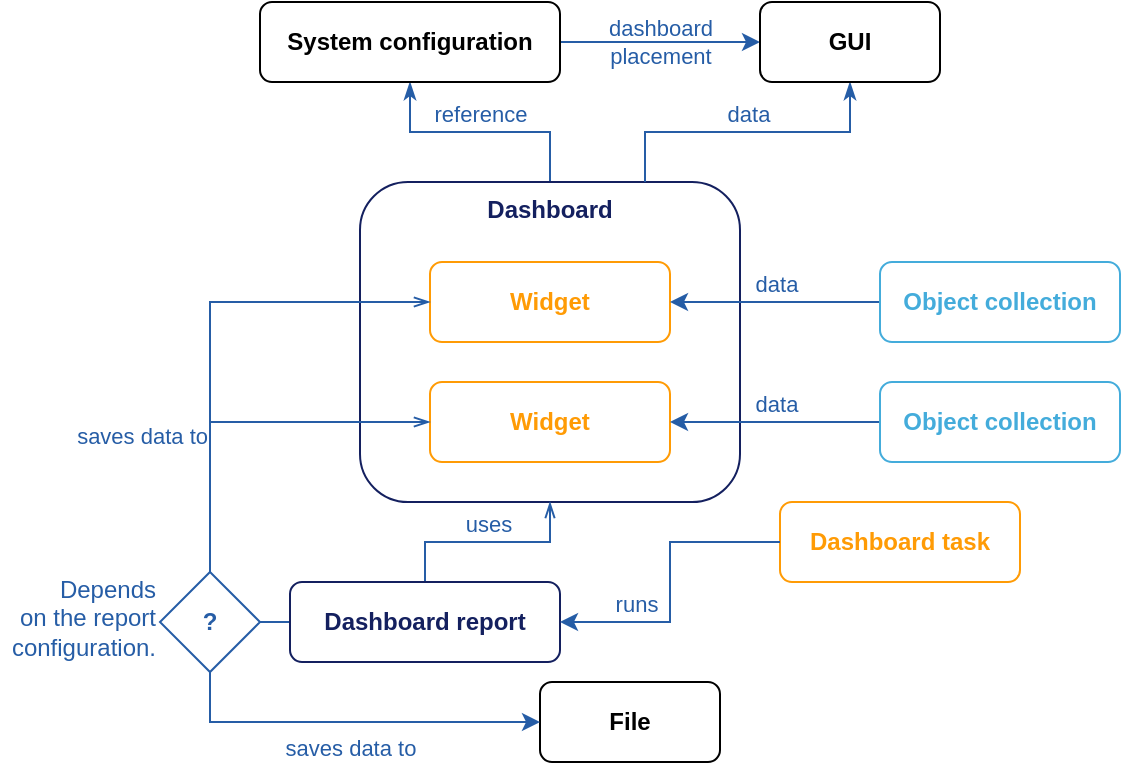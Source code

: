 <mxfile version="28.2.0">
  <diagram name="Page-1" id="-UHMWZQYqAhrEeP4hBU8">
    <mxGraphModel dx="759" dy="834" grid="1" gridSize="10" guides="1" tooltips="1" connect="1" arrows="1" fold="1" page="1" pageScale="1" pageWidth="850" pageHeight="1100" math="0" shadow="0">
      <root>
        <mxCell id="0" />
        <mxCell id="1" parent="0" />
        <mxCell id="p5eqTS1NqwvMsP7TeZo_-11" value="reference" style="edgeStyle=orthogonalEdgeStyle;curved=0;rounded=0;html=1;exitX=0.5;exitY=0;exitDx=0;exitDy=0;entryX=0.5;entryY=1;entryDx=0;entryDy=0;endArrow=classicThin;endFill=1;fillColor=#265DA6;strokeColor=#265DA6;labelPosition=center;verticalLabelPosition=top;align=center;verticalAlign=bottom;fontColor=#265DA6;convertToSvg=1;" parent="1" source="p5eqTS1NqwvMsP7TeZo_-2" target="p5eqTS1NqwvMsP7TeZo_-10" edge="1">
          <mxGeometry relative="1" as="geometry" />
        </mxCell>
        <mxCell id="p5eqTS1NqwvMsP7TeZo_-2" value="Dashboard" style="rounded=1;whiteSpace=wrap;html=1;fillColor=#ffffff;fontColor=#14205F;strokeColor=#14205F;fontStyle=1;verticalAlign=top;convertToSvg=1;" parent="1" vertex="1">
          <mxGeometry x="310" y="330" width="190" height="160" as="geometry" />
        </mxCell>
        <mxCell id="p5eqTS1NqwvMsP7TeZo_-3" value="Widget" style="rounded=1;whiteSpace=wrap;html=1;fillColor=#ffffff;fontColor=#FF9B05;strokeColor=#FF9B05;fontStyle=1;convertToSvg=1;" parent="1" vertex="1">
          <mxGeometry x="345" y="370" width="120" height="40" as="geometry" />
        </mxCell>
        <mxCell id="p5eqTS1NqwvMsP7TeZo_-5" value="Widget" style="rounded=1;whiteSpace=wrap;html=1;fillColor=#ffffff;fontColor=#FF9B05;strokeColor=#FF9B05;fontStyle=1;convertToSvg=1;" parent="1" vertex="1">
          <mxGeometry x="345" y="430" width="120" height="40" as="geometry" />
        </mxCell>
        <mxCell id="p5eqTS1NqwvMsP7TeZo_-8" value="data" style="edgeStyle=orthogonalEdgeStyle;curved=0;rounded=0;html=1;exitX=0;exitY=0.5;exitDx=0;exitDy=0;entryX=1;entryY=0.5;entryDx=0;entryDy=0;endArrow=classic;fillColor=#265DA6;strokeColor=#265DA6;endFill=1;labelPosition=center;verticalLabelPosition=top;align=center;verticalAlign=bottom;fontColor=#265DA6;convertToSvg=1;" parent="1" source="p5eqTS1NqwvMsP7TeZo_-6" target="p5eqTS1NqwvMsP7TeZo_-3" edge="1">
          <mxGeometry relative="1" as="geometry" />
        </mxCell>
        <mxCell id="p5eqTS1NqwvMsP7TeZo_-6" value="Object collection" style="rounded=1;whiteSpace=wrap;html=1;fillColor=#ffffff;fontColor=#44ACDB;strokeColor=#44ACDB;fontStyle=1;convertToSvg=1;" parent="1" vertex="1">
          <mxGeometry x="570" y="370" width="120" height="40" as="geometry" />
        </mxCell>
        <mxCell id="p5eqTS1NqwvMsP7TeZo_-9" value="data" style="edgeStyle=orthogonalEdgeStyle;curved=0;rounded=0;html=1;exitX=0;exitY=0.5;exitDx=0;exitDy=0;endArrow=classic;fillColor=#265DA6;strokeColor=#265DA6;endFill=1;labelPosition=center;verticalLabelPosition=top;align=center;verticalAlign=bottom;fontColor=#265DA6;convertToSvg=1;" parent="1" source="p5eqTS1NqwvMsP7TeZo_-7" target="p5eqTS1NqwvMsP7TeZo_-5" edge="1">
          <mxGeometry relative="1" as="geometry" />
        </mxCell>
        <mxCell id="p5eqTS1NqwvMsP7TeZo_-7" value="Object collection" style="rounded=1;whiteSpace=wrap;html=1;fillColor=#ffffff;fontColor=#44ACDB;strokeColor=#44ACDB;fontStyle=1;convertToSvg=1;" parent="1" vertex="1">
          <mxGeometry x="570" y="430" width="120" height="40" as="geometry" />
        </mxCell>
        <mxCell id="p5eqTS1NqwvMsP7TeZo_-13" value="&lt;div&gt;dashboard&lt;/div&gt;&lt;div&gt;placement&lt;/div&gt;" style="edgeStyle=orthogonalEdgeStyle;curved=0;rounded=0;html=1;exitX=1;exitY=0.5;exitDx=0;exitDy=0;entryX=0;entryY=0.5;entryDx=0;entryDy=0;endArrow=classic;fillColor=#265DA6;strokeColor=#265DA6;endFill=1;labelPosition=center;verticalLabelPosition=middle;align=center;verticalAlign=middle;fontColor=#265DA6;labelBackgroundColor=none;convertToSvg=1;" parent="1" source="p5eqTS1NqwvMsP7TeZo_-10" target="p5eqTS1NqwvMsP7TeZo_-12" edge="1">
          <mxGeometry x="0.004" relative="1" as="geometry">
            <mxPoint as="offset" />
          </mxGeometry>
        </mxCell>
        <mxCell id="p5eqTS1NqwvMsP7TeZo_-10" value="System configuration" style="rounded=1;whiteSpace=wrap;html=1;fontStyle=1;convertToSvg=1;" parent="1" vertex="1">
          <mxGeometry x="260" y="240" width="150" height="40" as="geometry" />
        </mxCell>
        <mxCell id="p2tRuxkkve7TmPgGVvgQ-14" value="data" style="edgeStyle=orthogonalEdgeStyle;curved=0;rounded=0;html=1;exitX=0.5;exitY=1;exitDx=0;exitDy=0;entryX=0.75;entryY=0;entryDx=0;entryDy=0;endArrow=none;startArrow=classicThin;startFill=1;endFill=0;labelPosition=center;verticalLabelPosition=top;align=center;verticalAlign=bottom;fillColor=#265DA6;strokeColor=#265DA6;fontColor=#265DA6;convertToSvg=1;" edge="1" parent="1" source="p5eqTS1NqwvMsP7TeZo_-12" target="p5eqTS1NqwvMsP7TeZo_-2">
          <mxGeometry relative="1" as="geometry" />
        </mxCell>
        <mxCell id="p5eqTS1NqwvMsP7TeZo_-12" value="GUI" style="rounded=1;whiteSpace=wrap;html=1;fontStyle=1;convertToSvg=1;" parent="1" vertex="1">
          <mxGeometry x="510" y="240" width="90" height="40" as="geometry" />
        </mxCell>
        <mxCell id="p2tRuxkkve7TmPgGVvgQ-2" value="uses" style="edgeStyle=orthogonalEdgeStyle;curved=0;rounded=0;html=1;exitX=0.5;exitY=0;exitDx=0;exitDy=0;entryX=0.5;entryY=1;entryDx=0;entryDy=0;endArrow=openThin;fillColor=#265DA6;strokeColor=#265DA6;labelPosition=center;verticalLabelPosition=top;align=center;verticalAlign=bottom;fontColor=#265DA6;convertToSvg=1;" edge="1" parent="1" source="p2tRuxkkve7TmPgGVvgQ-1" target="p5eqTS1NqwvMsP7TeZo_-2">
          <mxGeometry relative="1" as="geometry" />
        </mxCell>
        <mxCell id="p2tRuxkkve7TmPgGVvgQ-17" style="edgeStyle=orthogonalEdgeStyle;curved=0;rounded=0;html=1;exitX=0;exitY=0.5;exitDx=0;exitDy=0;entryX=1;entryY=0.5;entryDx=0;entryDy=0;endArrow=none;endFill=0;fillColor=#265DA6;strokeColor=#265DA6;" edge="1" parent="1" source="p2tRuxkkve7TmPgGVvgQ-1" target="p2tRuxkkve7TmPgGVvgQ-16">
          <mxGeometry relative="1" as="geometry" />
        </mxCell>
        <mxCell id="p2tRuxkkve7TmPgGVvgQ-1" value="Dashboard report" style="rounded=1;whiteSpace=wrap;html=1;fillColor=#ffffff;fontColor=#14205F;strokeColor=#14205F;fontStyle=1;convertToSvg=1;" vertex="1" parent="1">
          <mxGeometry x="275" y="530" width="135" height="40" as="geometry" />
        </mxCell>
        <mxCell id="p2tRuxkkve7TmPgGVvgQ-5" value="Dashboard task" style="rounded=1;whiteSpace=wrap;html=1;fillColor=#ffffff;fontColor=#FF9B05;strokeColor=#FF9B05;fontStyle=1;convertToSvg=1;" vertex="1" parent="1">
          <mxGeometry x="520" y="490" width="120" height="40" as="geometry" />
        </mxCell>
        <mxCell id="p2tRuxkkve7TmPgGVvgQ-7" value="runs" style="edgeStyle=orthogonalEdgeStyle;curved=0;rounded=0;html=1;exitX=0;exitY=0.5;exitDx=0;exitDy=0;endArrow=classic;fillColor=#265DA6;strokeColor=#265DA6;endFill=1;labelPosition=center;verticalLabelPosition=top;align=center;verticalAlign=bottom;fontColor=#265DA6;convertToSvg=1;entryX=1;entryY=0.5;entryDx=0;entryDy=0;" edge="1" parent="1" source="p2tRuxkkve7TmPgGVvgQ-5" target="p2tRuxkkve7TmPgGVvgQ-1">
          <mxGeometry x="0.5" relative="1" as="geometry">
            <mxPoint x="580" y="460" as="sourcePoint" />
            <mxPoint x="475" y="460" as="targetPoint" />
            <mxPoint as="offset" />
          </mxGeometry>
        </mxCell>
        <mxCell id="p2tRuxkkve7TmPgGVvgQ-8" value="File" style="rounded=1;whiteSpace=wrap;html=1;fontStyle=1;convertToSvg=1;" vertex="1" parent="1">
          <mxGeometry x="400" y="580" width="90" height="40" as="geometry" />
        </mxCell>
        <mxCell id="p2tRuxkkve7TmPgGVvgQ-9" value="saves data to" style="edgeStyle=orthogonalEdgeStyle;curved=0;rounded=0;html=1;exitX=0.5;exitY=1;exitDx=0;exitDy=0;endArrow=classic;fillColor=#265DA6;strokeColor=#265DA6;endFill=1;labelPosition=center;verticalLabelPosition=bottom;align=center;verticalAlign=top;fontColor=#265DA6;convertToSvg=1;entryX=0;entryY=0.5;entryDx=0;entryDy=0;" edge="1" parent="1" source="p2tRuxkkve7TmPgGVvgQ-16" target="p2tRuxkkve7TmPgGVvgQ-8">
          <mxGeometry relative="1" as="geometry">
            <mxPoint x="475" y="560" as="sourcePoint" />
            <mxPoint x="420" y="560" as="targetPoint" />
          </mxGeometry>
        </mxCell>
        <mxCell id="p2tRuxkkve7TmPgGVvgQ-4" value="saves data to" style="edgeStyle=orthogonalEdgeStyle;curved=0;rounded=0;html=1;exitX=0.5;exitY=0;exitDx=0;exitDy=0;entryX=0;entryY=0.5;entryDx=0;entryDy=0;endArrow=openThin;labelPosition=left;verticalLabelPosition=middle;align=right;verticalAlign=middle;fontColor=#265DA6;fillColor=#265DA6;strokeColor=#265DA6;spacingLeft=-17;convertToSvg=1;labelBackgroundColor=default;" edge="1" parent="1" source="p2tRuxkkve7TmPgGVvgQ-16" target="p5eqTS1NqwvMsP7TeZo_-3">
          <mxGeometry x="-0.44" relative="1" as="geometry">
            <mxPoint x="260" y="620" as="sourcePoint" />
            <mxPoint x="330" y="530" as="targetPoint" />
            <mxPoint as="offset" />
          </mxGeometry>
        </mxCell>
        <mxCell id="p2tRuxkkve7TmPgGVvgQ-3" value="" style="edgeStyle=orthogonalEdgeStyle;curved=0;rounded=0;html=1;exitX=0.5;exitY=0;exitDx=0;exitDy=0;entryX=0;entryY=0.5;entryDx=0;entryDy=0;endArrow=openThin;labelPosition=center;verticalLabelPosition=top;align=center;verticalAlign=bottom;fontColor=#265DA6;fillColor=#265DA6;strokeColor=#265DA6;convertToSvg=1;" edge="1" parent="1" source="p2tRuxkkve7TmPgGVvgQ-16" target="p5eqTS1NqwvMsP7TeZo_-5">
          <mxGeometry relative="1" as="geometry" />
        </mxCell>
        <mxCell id="p2tRuxkkve7TmPgGVvgQ-16" value="?" style="rhombus;whiteSpace=wrap;html=1;fontStyle=1;fillColor=#ffffff;fontColor=#265DA6;strokeColor=#265DA6;" vertex="1" parent="1">
          <mxGeometry x="210" y="525" width="50" height="50" as="geometry" />
        </mxCell>
        <mxCell id="p2tRuxkkve7TmPgGVvgQ-21" value="&lt;div&gt;Depends&lt;/div&gt;&lt;div&gt;on&amp;nbsp;the report&lt;/div&gt;&lt;div&gt;configuration.&lt;/div&gt;" style="text;html=1;align=right;verticalAlign=middle;whiteSpace=wrap;rounded=0;fontColor=#265DA6;convertToSvg=1;" vertex="1" parent="1">
          <mxGeometry x="130" y="525" width="80" height="45" as="geometry" />
        </mxCell>
      </root>
    </mxGraphModel>
  </diagram>
</mxfile>
